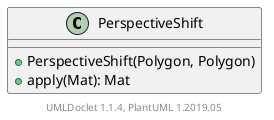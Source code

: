 @startuml

    class PerspectiveShift [[PerspectiveShift.html]] {
        +PerspectiveShift(Polygon, Polygon)
        +apply(Mat): Mat
    }


    center footer UMLDoclet 1.1.4, PlantUML 1.2019.05
@enduml
